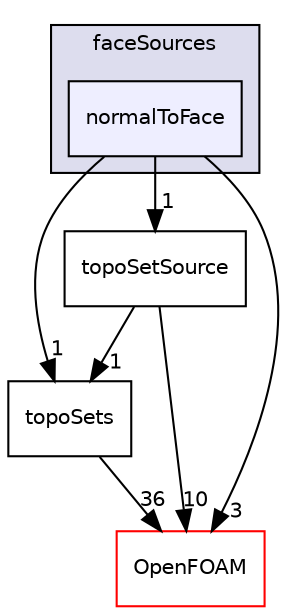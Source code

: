 digraph "src/meshTools/sets/faceSources/normalToFace" {
  bgcolor=transparent;
  compound=true
  node [ fontsize="10", fontname="Helvetica"];
  edge [ labelfontsize="10", labelfontname="Helvetica"];
  subgraph clusterdir_ca21e004451e80f3d57c68df6e02dd61 {
    graph [ bgcolor="#ddddee", pencolor="black", label="faceSources" fontname="Helvetica", fontsize="10", URL="dir_ca21e004451e80f3d57c68df6e02dd61.html"]
  dir_ad7d0c2a8c2e96b73ff4d3d6de95c841 [shape=box, label="normalToFace", style="filled", fillcolor="#eeeeff", pencolor="black", URL="dir_ad7d0c2a8c2e96b73ff4d3d6de95c841.html"];
  }
  dir_d23dbc881ee772048f144c3220c0e8b5 [shape=box label="topoSets" URL="dir_d23dbc881ee772048f144c3220c0e8b5.html"];
  dir_ffdc7a49b4414cf981ba8f0aa91f3c24 [shape=box label="topoSetSource" URL="dir_ffdc7a49b4414cf981ba8f0aa91f3c24.html"];
  dir_c5473ff19b20e6ec4dfe5c310b3778a8 [shape=box label="OpenFOAM" color="red" URL="dir_c5473ff19b20e6ec4dfe5c310b3778a8.html"];
  dir_d23dbc881ee772048f144c3220c0e8b5->dir_c5473ff19b20e6ec4dfe5c310b3778a8 [headlabel="36", labeldistance=1.5 headhref="dir_001854_001887.html"];
  dir_ffdc7a49b4414cf981ba8f0aa91f3c24->dir_d23dbc881ee772048f144c3220c0e8b5 [headlabel="1", labeldistance=1.5 headhref="dir_001856_001854.html"];
  dir_ffdc7a49b4414cf981ba8f0aa91f3c24->dir_c5473ff19b20e6ec4dfe5c310b3778a8 [headlabel="10", labeldistance=1.5 headhref="dir_001856_001887.html"];
  dir_ad7d0c2a8c2e96b73ff4d3d6de95c841->dir_d23dbc881ee772048f144c3220c0e8b5 [headlabel="1", labeldistance=1.5 headhref="dir_001832_001854.html"];
  dir_ad7d0c2a8c2e96b73ff4d3d6de95c841->dir_ffdc7a49b4414cf981ba8f0aa91f3c24 [headlabel="1", labeldistance=1.5 headhref="dir_001832_001856.html"];
  dir_ad7d0c2a8c2e96b73ff4d3d6de95c841->dir_c5473ff19b20e6ec4dfe5c310b3778a8 [headlabel="3", labeldistance=1.5 headhref="dir_001832_001887.html"];
}
